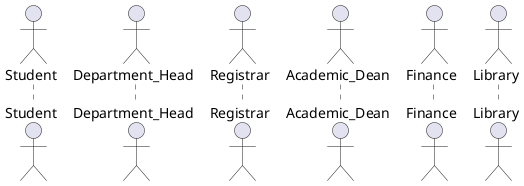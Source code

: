 @startuml seq_diagram
actor Student as Student
actor Department_Head as Department_Head
actor Registrar as Registrar
actor Academic_Dean as Academic_Dean
actor Finance as Finance
actor Library as Library


@enduml